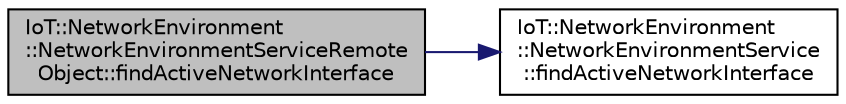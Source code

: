 digraph "IoT::NetworkEnvironment::NetworkEnvironmentServiceRemoteObject::findActiveNetworkInterface"
{
 // LATEX_PDF_SIZE
  edge [fontname="Helvetica",fontsize="10",labelfontname="Helvetica",labelfontsize="10"];
  node [fontname="Helvetica",fontsize="10",shape=record];
  rankdir="LR";
  Node1 [label="IoT::NetworkEnvironment\l::NetworkEnvironmentServiceRemote\lObject::findActiveNetworkInterface",height=0.2,width=0.4,color="black", fillcolor="grey75", style="filled", fontcolor="black",tooltip=" "];
  Node1 -> Node2 [color="midnightblue",fontsize="10",style="solid",fontname="Helvetica"];
  Node2 [label="IoT::NetworkEnvironment\l::NetworkEnvironmentService\l::findActiveNetworkInterface",height=0.2,width=0.4,color="black", fillcolor="white", style="filled",URL="$classIoT_1_1NetworkEnvironment_1_1NetworkEnvironmentService.html#a20f8ff92671a8874e79540fedc68c7d2",tooltip="Destroys the NetworkEnvironmentService."];
}
